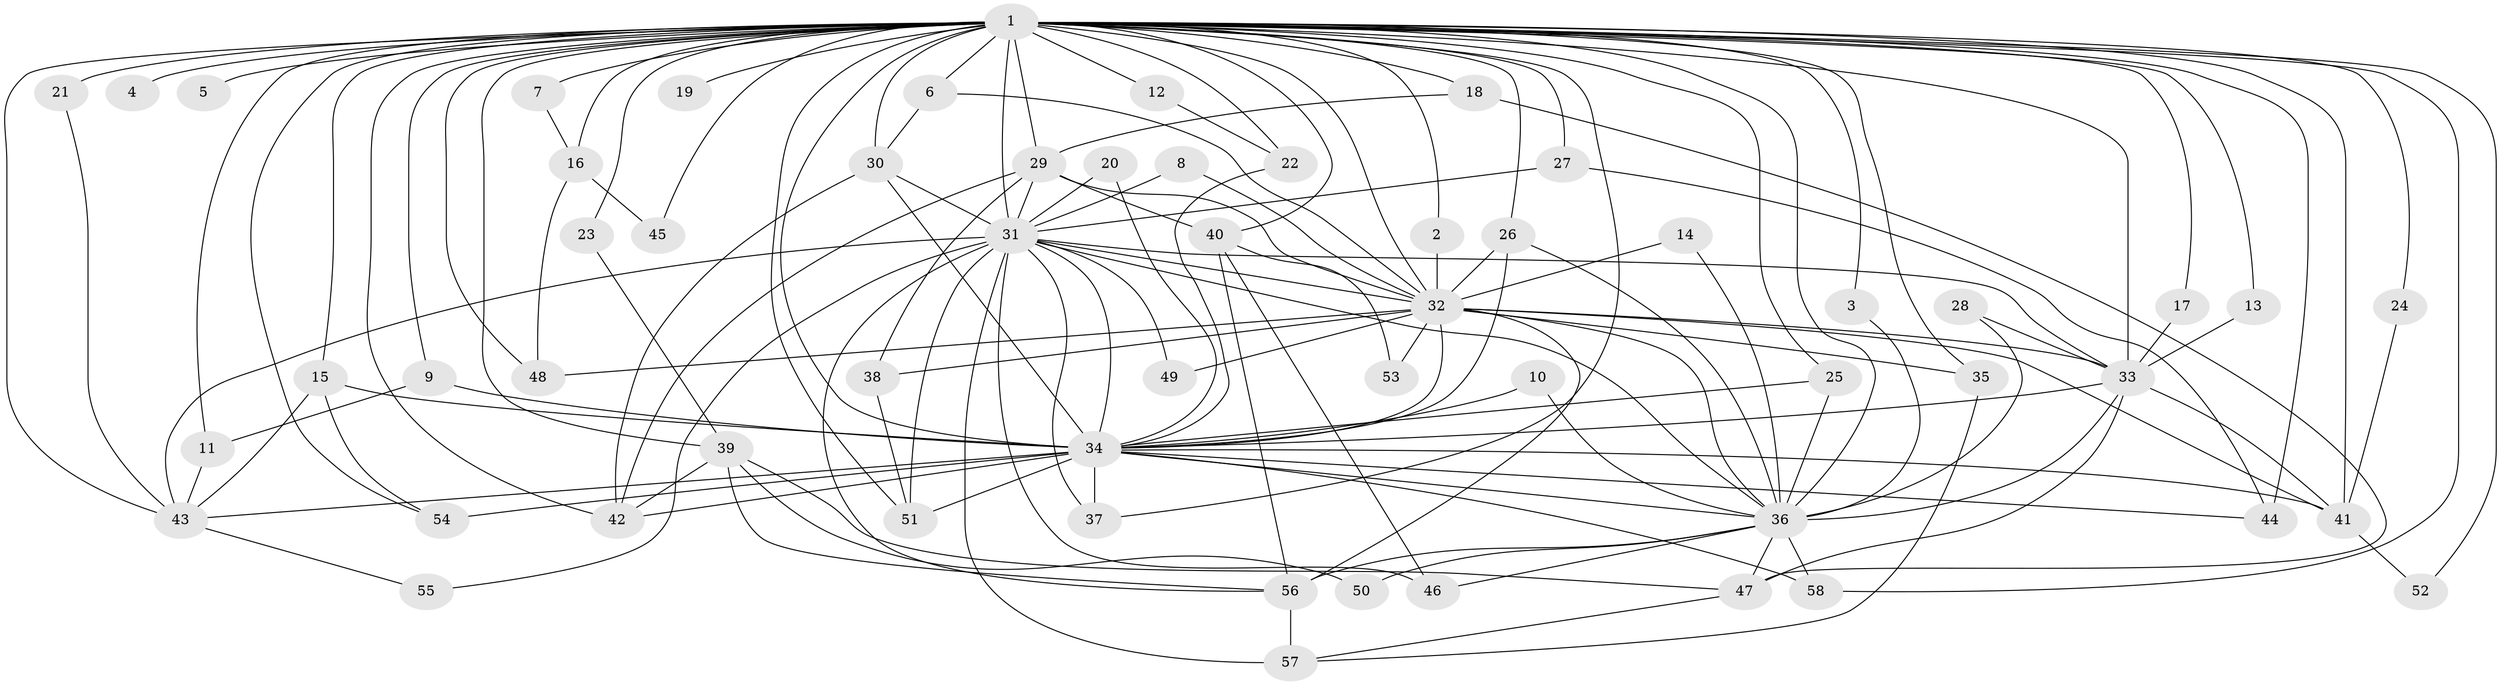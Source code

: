 // original degree distribution, {17: 0.008620689655172414, 14: 0.008620689655172414, 21: 0.008620689655172414, 24: 0.02586206896551724, 20: 0.017241379310344827, 22: 0.008620689655172414, 28: 0.008620689655172414, 7: 0.008620689655172414, 2: 0.5, 3: 0.22413793103448276, 6: 0.017241379310344827, 8: 0.017241379310344827, 4: 0.1206896551724138, 5: 0.02586206896551724}
// Generated by graph-tools (version 1.1) at 2025/49/03/09/25 03:49:28]
// undirected, 58 vertices, 143 edges
graph export_dot {
graph [start="1"]
  node [color=gray90,style=filled];
  1;
  2;
  3;
  4;
  5;
  6;
  7;
  8;
  9;
  10;
  11;
  12;
  13;
  14;
  15;
  16;
  17;
  18;
  19;
  20;
  21;
  22;
  23;
  24;
  25;
  26;
  27;
  28;
  29;
  30;
  31;
  32;
  33;
  34;
  35;
  36;
  37;
  38;
  39;
  40;
  41;
  42;
  43;
  44;
  45;
  46;
  47;
  48;
  49;
  50;
  51;
  52;
  53;
  54;
  55;
  56;
  57;
  58;
  1 -- 2 [weight=1.0];
  1 -- 3 [weight=1.0];
  1 -- 4 [weight=2.0];
  1 -- 5 [weight=2.0];
  1 -- 6 [weight=1.0];
  1 -- 7 [weight=1.0];
  1 -- 9 [weight=1.0];
  1 -- 11 [weight=1.0];
  1 -- 12 [weight=1.0];
  1 -- 13 [weight=1.0];
  1 -- 15 [weight=1.0];
  1 -- 16 [weight=3.0];
  1 -- 17 [weight=1.0];
  1 -- 18 [weight=2.0];
  1 -- 19 [weight=2.0];
  1 -- 21 [weight=3.0];
  1 -- 22 [weight=2.0];
  1 -- 23 [weight=1.0];
  1 -- 24 [weight=1.0];
  1 -- 25 [weight=1.0];
  1 -- 26 [weight=1.0];
  1 -- 27 [weight=1.0];
  1 -- 29 [weight=3.0];
  1 -- 30 [weight=1.0];
  1 -- 31 [weight=4.0];
  1 -- 32 [weight=5.0];
  1 -- 33 [weight=4.0];
  1 -- 34 [weight=8.0];
  1 -- 35 [weight=2.0];
  1 -- 36 [weight=5.0];
  1 -- 37 [weight=1.0];
  1 -- 39 [weight=3.0];
  1 -- 40 [weight=2.0];
  1 -- 41 [weight=1.0];
  1 -- 42 [weight=2.0];
  1 -- 43 [weight=1.0];
  1 -- 44 [weight=3.0];
  1 -- 45 [weight=1.0];
  1 -- 48 [weight=1.0];
  1 -- 51 [weight=1.0];
  1 -- 52 [weight=1.0];
  1 -- 54 [weight=1.0];
  1 -- 58 [weight=1.0];
  2 -- 32 [weight=1.0];
  3 -- 36 [weight=1.0];
  6 -- 30 [weight=1.0];
  6 -- 32 [weight=1.0];
  7 -- 16 [weight=1.0];
  8 -- 31 [weight=1.0];
  8 -- 32 [weight=1.0];
  9 -- 11 [weight=1.0];
  9 -- 34 [weight=2.0];
  10 -- 34 [weight=1.0];
  10 -- 36 [weight=1.0];
  11 -- 43 [weight=1.0];
  12 -- 22 [weight=1.0];
  13 -- 33 [weight=1.0];
  14 -- 32 [weight=1.0];
  14 -- 36 [weight=1.0];
  15 -- 34 [weight=1.0];
  15 -- 43 [weight=1.0];
  15 -- 54 [weight=1.0];
  16 -- 45 [weight=1.0];
  16 -- 48 [weight=1.0];
  17 -- 33 [weight=1.0];
  18 -- 29 [weight=1.0];
  18 -- 47 [weight=1.0];
  20 -- 31 [weight=1.0];
  20 -- 34 [weight=1.0];
  21 -- 43 [weight=1.0];
  22 -- 34 [weight=1.0];
  23 -- 39 [weight=1.0];
  24 -- 41 [weight=1.0];
  25 -- 34 [weight=1.0];
  25 -- 36 [weight=1.0];
  26 -- 32 [weight=1.0];
  26 -- 34 [weight=1.0];
  26 -- 36 [weight=1.0];
  27 -- 31 [weight=1.0];
  27 -- 44 [weight=1.0];
  28 -- 33 [weight=1.0];
  28 -- 36 [weight=1.0];
  29 -- 31 [weight=1.0];
  29 -- 32 [weight=1.0];
  29 -- 38 [weight=1.0];
  29 -- 40 [weight=1.0];
  29 -- 42 [weight=1.0];
  30 -- 31 [weight=1.0];
  30 -- 34 [weight=1.0];
  30 -- 42 [weight=1.0];
  31 -- 32 [weight=1.0];
  31 -- 33 [weight=1.0];
  31 -- 34 [weight=2.0];
  31 -- 36 [weight=1.0];
  31 -- 37 [weight=1.0];
  31 -- 43 [weight=2.0];
  31 -- 46 [weight=1.0];
  31 -- 49 [weight=1.0];
  31 -- 51 [weight=1.0];
  31 -- 55 [weight=1.0];
  31 -- 56 [weight=1.0];
  31 -- 57 [weight=2.0];
  32 -- 33 [weight=1.0];
  32 -- 34 [weight=2.0];
  32 -- 35 [weight=2.0];
  32 -- 36 [weight=1.0];
  32 -- 38 [weight=1.0];
  32 -- 41 [weight=1.0];
  32 -- 48 [weight=1.0];
  32 -- 49 [weight=1.0];
  32 -- 53 [weight=1.0];
  32 -- 56 [weight=1.0];
  33 -- 34 [weight=2.0];
  33 -- 36 [weight=1.0];
  33 -- 41 [weight=1.0];
  33 -- 47 [weight=1.0];
  34 -- 36 [weight=2.0];
  34 -- 37 [weight=1.0];
  34 -- 41 [weight=1.0];
  34 -- 42 [weight=1.0];
  34 -- 43 [weight=1.0];
  34 -- 44 [weight=1.0];
  34 -- 51 [weight=1.0];
  34 -- 54 [weight=2.0];
  34 -- 58 [weight=1.0];
  35 -- 57 [weight=1.0];
  36 -- 46 [weight=1.0];
  36 -- 47 [weight=1.0];
  36 -- 50 [weight=1.0];
  36 -- 56 [weight=1.0];
  36 -- 58 [weight=1.0];
  38 -- 51 [weight=1.0];
  39 -- 42 [weight=2.0];
  39 -- 47 [weight=1.0];
  39 -- 50 [weight=1.0];
  39 -- 56 [weight=1.0];
  40 -- 46 [weight=1.0];
  40 -- 53 [weight=1.0];
  40 -- 56 [weight=1.0];
  41 -- 52 [weight=1.0];
  43 -- 55 [weight=1.0];
  47 -- 57 [weight=1.0];
  56 -- 57 [weight=1.0];
}
